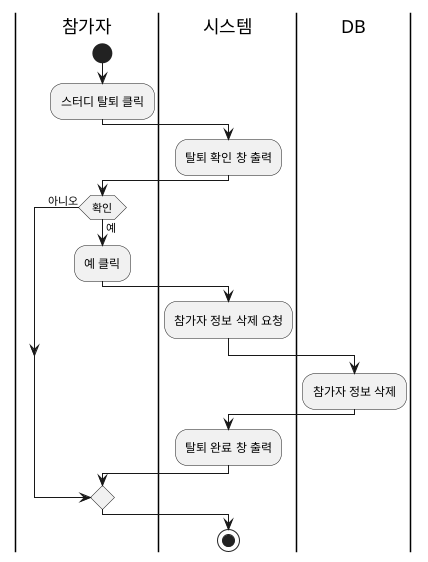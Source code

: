 @startuml
|참가자|
start
:스터디 탈퇴 클릭;

|시스템|
:탈퇴 확인 창 출력;

|참가자|
if(확인) then (예)
   :예 클릭;
   |시스템|
   :참가자 정보 삭제 요청;
   |DB|
   :참가자 정보 삭제;
   |시스템|
   :탈퇴 완료 창 출력;
else (아니오)
endif

|시스템|
stop
@enduml